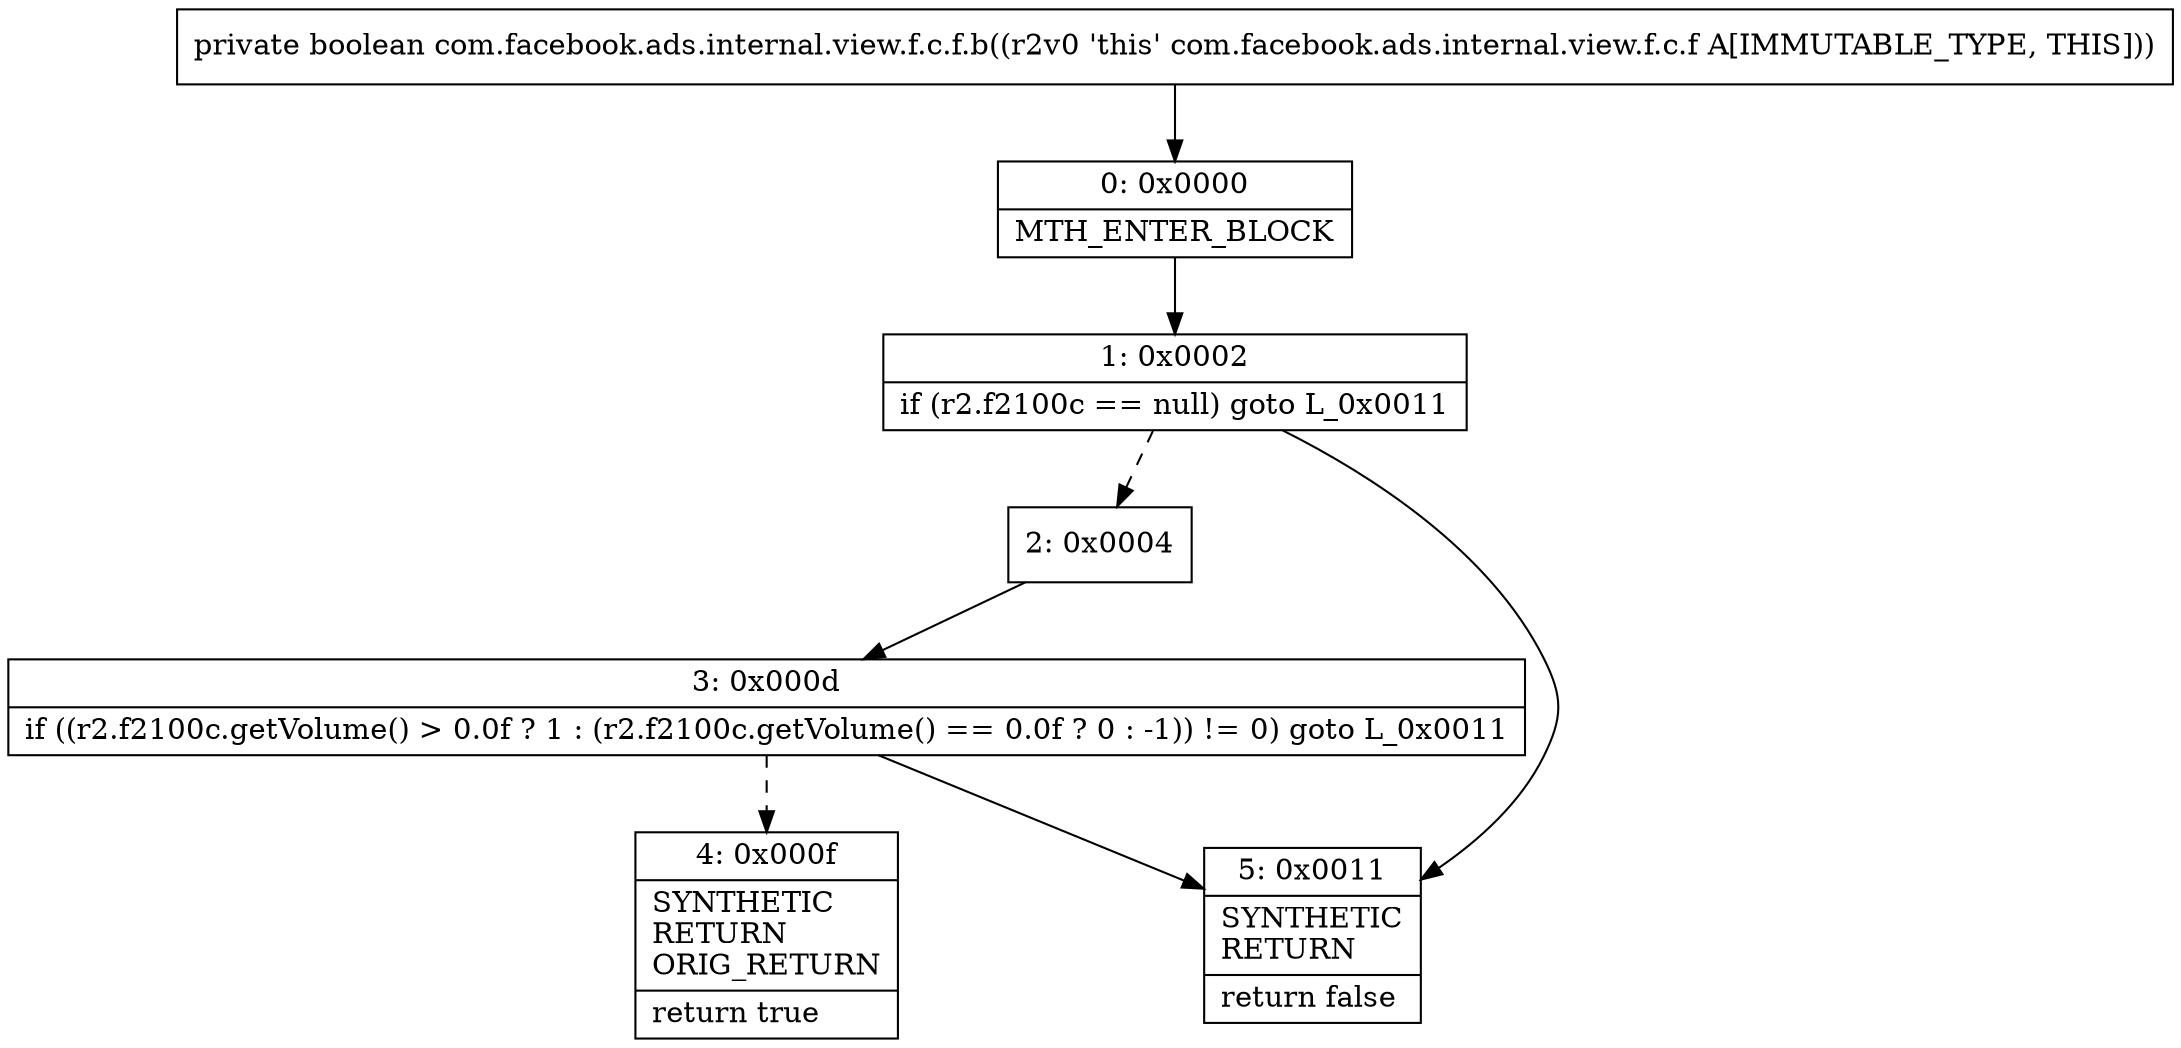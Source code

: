 digraph "CFG forcom.facebook.ads.internal.view.f.c.f.b()Z" {
Node_0 [shape=record,label="{0\:\ 0x0000|MTH_ENTER_BLOCK\l}"];
Node_1 [shape=record,label="{1\:\ 0x0002|if (r2.f2100c == null) goto L_0x0011\l}"];
Node_2 [shape=record,label="{2\:\ 0x0004}"];
Node_3 [shape=record,label="{3\:\ 0x000d|if ((r2.f2100c.getVolume() \> 0.0f ? 1 : (r2.f2100c.getVolume() == 0.0f ? 0 : \-1)) != 0) goto L_0x0011\l}"];
Node_4 [shape=record,label="{4\:\ 0x000f|SYNTHETIC\lRETURN\lORIG_RETURN\l|return true\l}"];
Node_5 [shape=record,label="{5\:\ 0x0011|SYNTHETIC\lRETURN\l|return false\l}"];
MethodNode[shape=record,label="{private boolean com.facebook.ads.internal.view.f.c.f.b((r2v0 'this' com.facebook.ads.internal.view.f.c.f A[IMMUTABLE_TYPE, THIS])) }"];
MethodNode -> Node_0;
Node_0 -> Node_1;
Node_1 -> Node_2[style=dashed];
Node_1 -> Node_5;
Node_2 -> Node_3;
Node_3 -> Node_4[style=dashed];
Node_3 -> Node_5;
}

